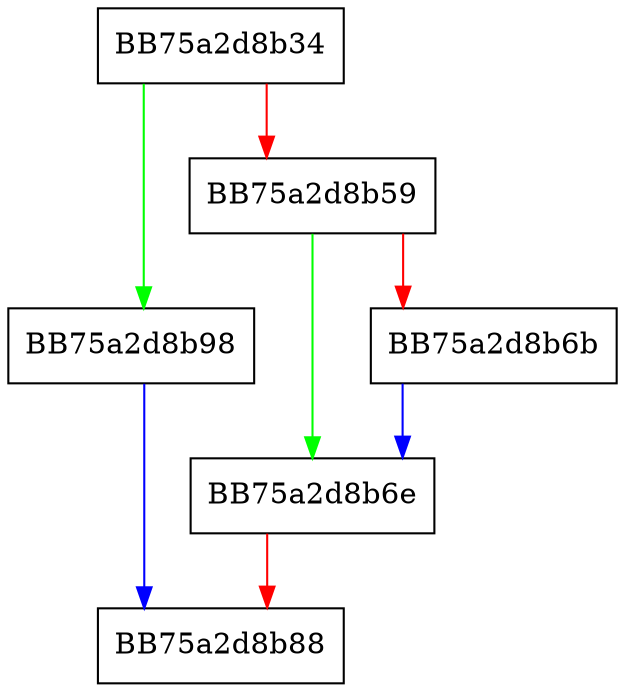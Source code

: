 digraph append {
  node [shape="box"];
  graph [splines=ortho];
  BB75a2d8b34 -> BB75a2d8b98 [color="green"];
  BB75a2d8b34 -> BB75a2d8b59 [color="red"];
  BB75a2d8b59 -> BB75a2d8b6e [color="green"];
  BB75a2d8b59 -> BB75a2d8b6b [color="red"];
  BB75a2d8b6b -> BB75a2d8b6e [color="blue"];
  BB75a2d8b6e -> BB75a2d8b88 [color="red"];
  BB75a2d8b98 -> BB75a2d8b88 [color="blue"];
}